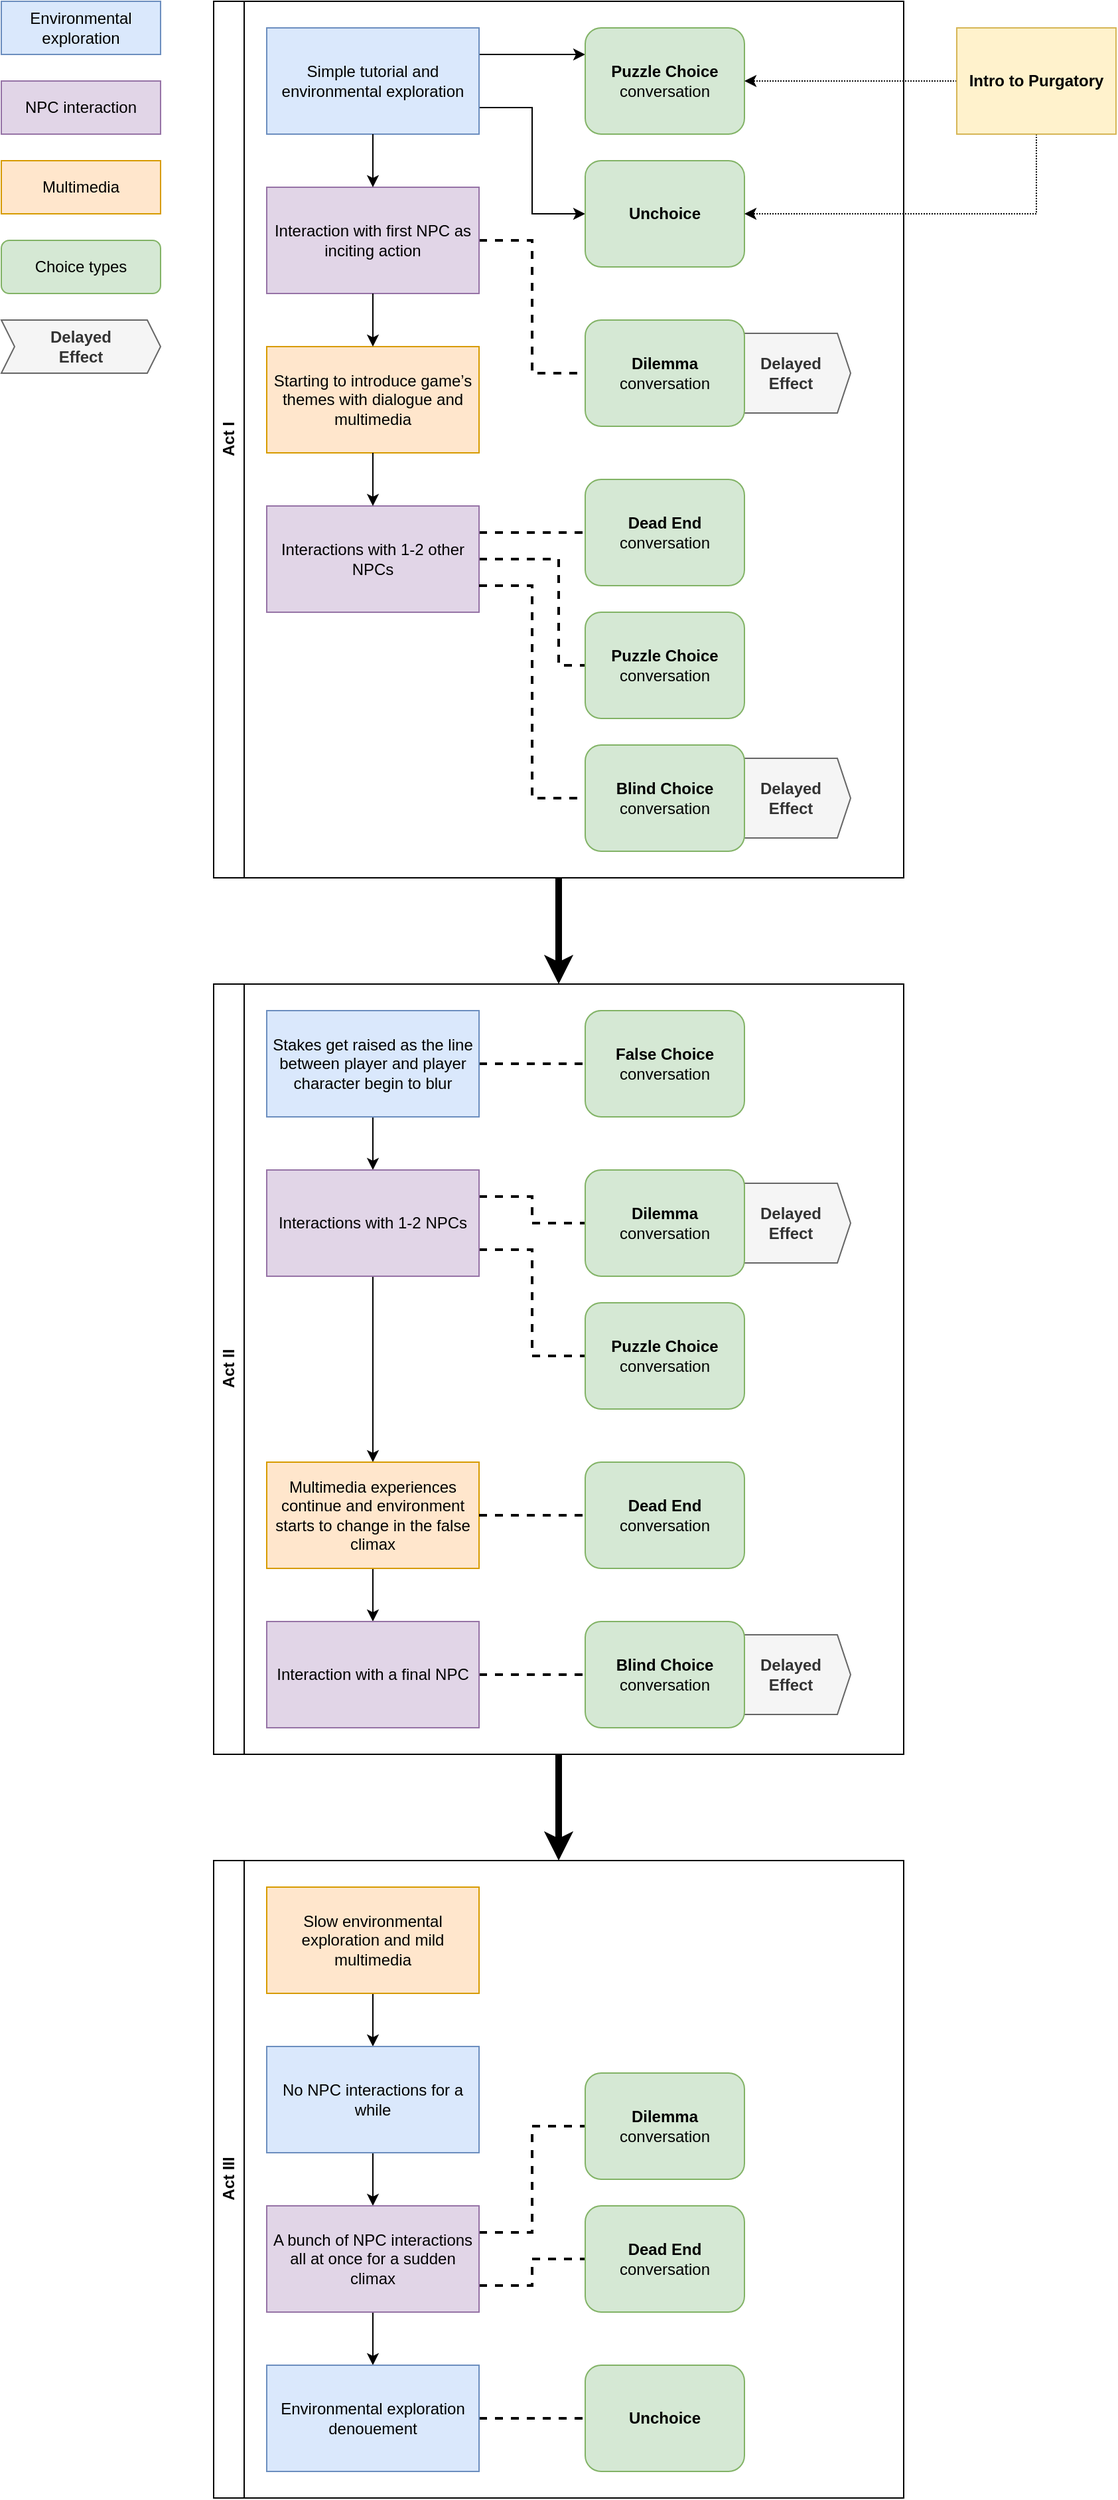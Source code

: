 <mxfile version="20.8.16" type="device"><diagram name="Page-1" id="20LSyL6QQ4ME8NNosVJb"><mxGraphModel dx="1050" dy="787" grid="1" gridSize="10" guides="1" tooltips="1" connect="1" arrows="1" fold="1" page="1" pageScale="1" pageWidth="850" pageHeight="1100" math="0" shadow="0"><root><mxCell id="0"/><mxCell id="1" parent="0"/><mxCell id="ZikLL2L7RajSUhIYfOUC-8" value="Act I" style="swimlane;horizontal=0;whiteSpace=wrap;html=1;" parent="1" vertex="1"><mxGeometry x="200" y="40" width="520" height="660" as="geometry"><mxRectangle x="40" y="40" width="40" height="60" as="alternateBounds"/></mxGeometry></mxCell><mxCell id="ZikLL2L7RajSUhIYfOUC-48" value="&lt;b&gt;Delayed&lt;br&gt;Effect&lt;/b&gt;" style="shape=step;perimeter=stepPerimeter;whiteSpace=wrap;html=1;fixedSize=1;size=10;fillColor=#f5f5f5;fontColor=#333333;strokeColor=#666666;" parent="ZikLL2L7RajSUhIYfOUC-8" vertex="1"><mxGeometry x="390" y="250" width="90" height="60" as="geometry"/></mxCell><mxCell id="sIQgqS5pxMJ5EPuZXMXq-2" style="edgeStyle=orthogonalEdgeStyle;rounded=0;orthogonalLoop=1;jettySize=auto;html=1;exitX=1;exitY=0.25;exitDx=0;exitDy=0;entryX=0;entryY=0.25;entryDx=0;entryDy=0;" parent="ZikLL2L7RajSUhIYfOUC-8" source="ZikLL2L7RajSUhIYfOUC-1" target="ZikLL2L7RajSUhIYfOUC-61" edge="1"><mxGeometry relative="1" as="geometry"/></mxCell><mxCell id="sIQgqS5pxMJ5EPuZXMXq-3" style="edgeStyle=orthogonalEdgeStyle;rounded=0;orthogonalLoop=1;jettySize=auto;html=1;exitX=1;exitY=0.75;exitDx=0;exitDy=0;entryX=0;entryY=0.5;entryDx=0;entryDy=0;" parent="ZikLL2L7RajSUhIYfOUC-8" source="ZikLL2L7RajSUhIYfOUC-1" target="sIQgqS5pxMJ5EPuZXMXq-1" edge="1"><mxGeometry relative="1" as="geometry"/></mxCell><mxCell id="ZikLL2L7RajSUhIYfOUC-1" value="Simple tutorial and environmental exploration" style="rounded=0;whiteSpace=wrap;html=1;fillColor=#dae8fc;strokeColor=#6c8ebf;" parent="ZikLL2L7RajSUhIYfOUC-8" vertex="1"><mxGeometry x="40" y="20" width="160" height="80" as="geometry"/></mxCell><mxCell id="ZikLL2L7RajSUhIYfOUC-42" style="edgeStyle=orthogonalEdgeStyle;rounded=0;orthogonalLoop=1;jettySize=auto;html=1;exitX=1;exitY=0.5;exitDx=0;exitDy=0;entryX=0;entryY=0.5;entryDx=0;entryDy=0;strokeWidth=2;endArrow=none;endFill=0;dashed=1;" parent="ZikLL2L7RajSUhIYfOUC-8" source="ZikLL2L7RajSUhIYfOUC-2" target="ZikLL2L7RajSUhIYfOUC-41" edge="1"><mxGeometry relative="1" as="geometry"/></mxCell><mxCell id="ZikLL2L7RajSUhIYfOUC-2" value="Interaction with first NPC as inciting action" style="rounded=0;whiteSpace=wrap;html=1;fillColor=#e1d5e7;strokeColor=#9673a6;" parent="ZikLL2L7RajSUhIYfOUC-8" vertex="1"><mxGeometry x="40" y="140" width="160" height="80" as="geometry"/></mxCell><mxCell id="ZikLL2L7RajSUhIYfOUC-4" style="edgeStyle=orthogonalEdgeStyle;rounded=0;orthogonalLoop=1;jettySize=auto;html=1;exitX=0.5;exitY=1;exitDx=0;exitDy=0;entryX=0.5;entryY=0;entryDx=0;entryDy=0;" parent="ZikLL2L7RajSUhIYfOUC-8" source="ZikLL2L7RajSUhIYfOUC-1" target="ZikLL2L7RajSUhIYfOUC-2" edge="1"><mxGeometry relative="1" as="geometry"/></mxCell><mxCell id="ZikLL2L7RajSUhIYfOUC-3" value="Starting to introduce game’s themes with dialogue and multimedia" style="rounded=0;whiteSpace=wrap;html=1;fillColor=#ffe6cc;strokeColor=#d79b00;" parent="ZikLL2L7RajSUhIYfOUC-8" vertex="1"><mxGeometry x="40" y="260" width="160" height="80" as="geometry"/></mxCell><mxCell id="ZikLL2L7RajSUhIYfOUC-5" style="edgeStyle=orthogonalEdgeStyle;rounded=0;orthogonalLoop=1;jettySize=auto;html=1;exitX=0.5;exitY=1;exitDx=0;exitDy=0;entryX=0.5;entryY=0;entryDx=0;entryDy=0;" parent="ZikLL2L7RajSUhIYfOUC-8" source="ZikLL2L7RajSUhIYfOUC-2" target="ZikLL2L7RajSUhIYfOUC-3" edge="1"><mxGeometry relative="1" as="geometry"/></mxCell><mxCell id="ZikLL2L7RajSUhIYfOUC-38" style="edgeStyle=orthogonalEdgeStyle;rounded=0;orthogonalLoop=1;jettySize=auto;html=1;exitX=1;exitY=0.25;exitDx=0;exitDy=0;entryX=0;entryY=0.5;entryDx=0;entryDy=0;strokeWidth=2;endArrow=none;endFill=0;dashed=1;" parent="ZikLL2L7RajSUhIYfOUC-8" source="ZikLL2L7RajSUhIYfOUC-6" target="ZikLL2L7RajSUhIYfOUC-36" edge="1"><mxGeometry relative="1" as="geometry"/></mxCell><mxCell id="ZikLL2L7RajSUhIYfOUC-57" style="edgeStyle=orthogonalEdgeStyle;rounded=0;orthogonalLoop=1;jettySize=auto;html=1;exitX=1;exitY=0.5;exitDx=0;exitDy=0;entryX=0;entryY=0.5;entryDx=0;entryDy=0;strokeWidth=2;endArrow=none;endFill=0;dashed=1;" parent="ZikLL2L7RajSUhIYfOUC-8" source="ZikLL2L7RajSUhIYfOUC-6" target="ZikLL2L7RajSUhIYfOUC-56" edge="1"><mxGeometry relative="1" as="geometry"><Array as="points"><mxPoint x="260" y="420"/><mxPoint x="260" y="500"/></Array></mxGeometry></mxCell><mxCell id="ZikLL2L7RajSUhIYfOUC-6" value="Interactions with 1-2 other NPCs" style="rounded=0;whiteSpace=wrap;html=1;fillColor=#e1d5e7;strokeColor=#9673a6;" parent="ZikLL2L7RajSUhIYfOUC-8" vertex="1"><mxGeometry x="40" y="380" width="160" height="80" as="geometry"/></mxCell><mxCell id="ZikLL2L7RajSUhIYfOUC-7" style="edgeStyle=orthogonalEdgeStyle;rounded=0;orthogonalLoop=1;jettySize=auto;html=1;exitX=0.5;exitY=1;exitDx=0;exitDy=0;entryX=0.5;entryY=0;entryDx=0;entryDy=0;" parent="ZikLL2L7RajSUhIYfOUC-8" source="ZikLL2L7RajSUhIYfOUC-3" target="ZikLL2L7RajSUhIYfOUC-6" edge="1"><mxGeometry relative="1" as="geometry"/></mxCell><mxCell id="ZikLL2L7RajSUhIYfOUC-36" value="&lt;b&gt;Dead End&lt;br&gt;&lt;/b&gt;conversation" style="rounded=1;whiteSpace=wrap;html=1;fillColor=#d5e8d4;strokeColor=#82b366;" parent="ZikLL2L7RajSUhIYfOUC-8" vertex="1"><mxGeometry x="280" y="360" width="120" height="80" as="geometry"/></mxCell><mxCell id="ZikLL2L7RajSUhIYfOUC-41" value="&lt;b&gt;Dilemma&lt;br&gt;&lt;/b&gt;conversation" style="rounded=1;whiteSpace=wrap;html=1;fillColor=#d5e8d4;strokeColor=#82b366;" parent="ZikLL2L7RajSUhIYfOUC-8" vertex="1"><mxGeometry x="280" y="240" width="120" height="80" as="geometry"/></mxCell><mxCell id="ZikLL2L7RajSUhIYfOUC-50" value="&lt;b&gt;Delayed&lt;br&gt;Effect&lt;/b&gt;" style="shape=step;perimeter=stepPerimeter;whiteSpace=wrap;html=1;fixedSize=1;size=10;fillColor=#f5f5f5;fontColor=#333333;strokeColor=#666666;" parent="ZikLL2L7RajSUhIYfOUC-8" vertex="1"><mxGeometry x="390" y="570" width="90" height="60" as="geometry"/></mxCell><mxCell id="ZikLL2L7RajSUhIYfOUC-27" value="&lt;b&gt;Blind Choice&lt;br&gt;&lt;/b&gt;conversation" style="rounded=1;whiteSpace=wrap;html=1;fillColor=#d5e8d4;strokeColor=#82b366;" parent="ZikLL2L7RajSUhIYfOUC-8" vertex="1"><mxGeometry x="280" y="560" width="120" height="80" as="geometry"/></mxCell><mxCell id="ZikLL2L7RajSUhIYfOUC-37" style="edgeStyle=orthogonalEdgeStyle;rounded=0;orthogonalLoop=1;jettySize=auto;html=1;exitX=1;exitY=0.75;exitDx=0;exitDy=0;entryX=0;entryY=0.5;entryDx=0;entryDy=0;strokeWidth=2;endArrow=none;endFill=0;dashed=1;" parent="ZikLL2L7RajSUhIYfOUC-8" source="ZikLL2L7RajSUhIYfOUC-6" target="ZikLL2L7RajSUhIYfOUC-27" edge="1"><mxGeometry relative="1" as="geometry"/></mxCell><mxCell id="ZikLL2L7RajSUhIYfOUC-56" value="&lt;b&gt;Puzzle Choice&lt;br&gt;&lt;/b&gt;conversation" style="rounded=1;whiteSpace=wrap;html=1;fillColor=#d5e8d4;strokeColor=#82b366;" parent="ZikLL2L7RajSUhIYfOUC-8" vertex="1"><mxGeometry x="280" y="460" width="120" height="80" as="geometry"/></mxCell><mxCell id="ZikLL2L7RajSUhIYfOUC-61" value="&lt;b style=&quot;border-color: var(--border-color);&quot;&gt;Puzzle Choice&lt;/b&gt;&lt;br style=&quot;border-color: var(--border-color);&quot;&gt;conversation" style="rounded=1;whiteSpace=wrap;html=1;fillColor=#d5e8d4;strokeColor=#82b366;" parent="ZikLL2L7RajSUhIYfOUC-8" vertex="1"><mxGeometry x="280" y="20" width="120" height="80" as="geometry"/></mxCell><mxCell id="sIQgqS5pxMJ5EPuZXMXq-1" value="&lt;b&gt;Unchoice&lt;/b&gt;" style="rounded=1;whiteSpace=wrap;html=1;fillColor=#d5e8d4;strokeColor=#82b366;" parent="ZikLL2L7RajSUhIYfOUC-8" vertex="1"><mxGeometry x="280" y="120" width="120" height="80" as="geometry"/></mxCell><mxCell id="ZikLL2L7RajSUhIYfOUC-25" style="edgeStyle=orthogonalEdgeStyle;rounded=0;orthogonalLoop=1;jettySize=auto;html=1;exitX=0.5;exitY=1;exitDx=0;exitDy=0;entryX=0.5;entryY=0;entryDx=0;entryDy=0;strokeWidth=5;" parent="1" source="ZikLL2L7RajSUhIYfOUC-8" target="ZikLL2L7RajSUhIYfOUC-9" edge="1"><mxGeometry relative="1" as="geometry"/></mxCell><mxCell id="ZikLL2L7RajSUhIYfOUC-26" style="edgeStyle=orthogonalEdgeStyle;rounded=0;orthogonalLoop=1;jettySize=auto;html=1;exitX=0.5;exitY=1;exitDx=0;exitDy=0;entryX=0.5;entryY=0;entryDx=0;entryDy=0;strokeWidth=5;" parent="1" source="ZikLL2L7RajSUhIYfOUC-9" target="ZikLL2L7RajSUhIYfOUC-17" edge="1"><mxGeometry relative="1" as="geometry"/></mxCell><mxCell id="ZikLL2L7RajSUhIYfOUC-9" value="Act II" style="swimlane;horizontal=0;whiteSpace=wrap;html=1;" parent="1" vertex="1"><mxGeometry x="200" y="780" width="520" height="580" as="geometry"><mxRectangle x="40" y="700" width="40" height="60" as="alternateBounds"/></mxGeometry></mxCell><mxCell id="ZikLL2L7RajSUhIYfOUC-54" value="&lt;b&gt;Delayed&lt;br&gt;Effect&lt;/b&gt;" style="shape=step;perimeter=stepPerimeter;whiteSpace=wrap;html=1;fixedSize=1;size=10;fillColor=#f5f5f5;fontColor=#333333;strokeColor=#666666;" parent="ZikLL2L7RajSUhIYfOUC-9" vertex="1"><mxGeometry x="390" y="490" width="90" height="60" as="geometry"/></mxCell><mxCell id="ZikLL2L7RajSUhIYfOUC-14" style="edgeStyle=orthogonalEdgeStyle;rounded=0;orthogonalLoop=1;jettySize=auto;html=1;exitX=0.5;exitY=1;exitDx=0;exitDy=0;" parent="ZikLL2L7RajSUhIYfOUC-9" source="ZikLL2L7RajSUhIYfOUC-10" target="ZikLL2L7RajSUhIYfOUC-11" edge="1"><mxGeometry relative="1" as="geometry"/></mxCell><mxCell id="ZikLL2L7RajSUhIYfOUC-35" style="edgeStyle=orthogonalEdgeStyle;rounded=0;orthogonalLoop=1;jettySize=auto;html=1;exitX=1;exitY=0.5;exitDx=0;exitDy=0;entryX=0;entryY=0.5;entryDx=0;entryDy=0;strokeWidth=2;endArrow=none;endFill=0;dashed=1;" parent="ZikLL2L7RajSUhIYfOUC-9" source="ZikLL2L7RajSUhIYfOUC-10" target="ZikLL2L7RajSUhIYfOUC-34" edge="1"><mxGeometry relative="1" as="geometry"/></mxCell><mxCell id="ZikLL2L7RajSUhIYfOUC-10" value="Stakes get raised as the line between player and player character begin to blur" style="rounded=0;whiteSpace=wrap;html=1;fillColor=#dae8fc;strokeColor=#6c8ebf;" parent="ZikLL2L7RajSUhIYfOUC-9" vertex="1"><mxGeometry x="40" y="20" width="160" height="80" as="geometry"/></mxCell><mxCell id="ZikLL2L7RajSUhIYfOUC-15" style="edgeStyle=orthogonalEdgeStyle;rounded=0;orthogonalLoop=1;jettySize=auto;html=1;exitX=0.5;exitY=1;exitDx=0;exitDy=0;entryX=0.5;entryY=0;entryDx=0;entryDy=0;" parent="ZikLL2L7RajSUhIYfOUC-9" source="ZikLL2L7RajSUhIYfOUC-11" target="ZikLL2L7RajSUhIYfOUC-12" edge="1"><mxGeometry relative="1" as="geometry"/></mxCell><mxCell id="ZikLL2L7RajSUhIYfOUC-59" style="edgeStyle=orthogonalEdgeStyle;rounded=0;orthogonalLoop=1;jettySize=auto;html=1;exitX=1;exitY=0.25;exitDx=0;exitDy=0;entryX=0;entryY=0.5;entryDx=0;entryDy=0;strokeWidth=2;endArrow=none;endFill=0;dashed=1;" parent="ZikLL2L7RajSUhIYfOUC-9" source="ZikLL2L7RajSUhIYfOUC-11" target="ZikLL2L7RajSUhIYfOUC-43" edge="1"><mxGeometry relative="1" as="geometry"/></mxCell><mxCell id="ZikLL2L7RajSUhIYfOUC-60" style="edgeStyle=orthogonalEdgeStyle;rounded=0;orthogonalLoop=1;jettySize=auto;html=1;exitX=1;exitY=0.75;exitDx=0;exitDy=0;entryX=0;entryY=0.5;entryDx=0;entryDy=0;strokeWidth=2;endArrow=none;endFill=0;dashed=1;" parent="ZikLL2L7RajSUhIYfOUC-9" source="ZikLL2L7RajSUhIYfOUC-11" target="ZikLL2L7RajSUhIYfOUC-58" edge="1"><mxGeometry relative="1" as="geometry"/></mxCell><mxCell id="ZikLL2L7RajSUhIYfOUC-11" value="Interactions with 1-2 NPCs" style="rounded=0;whiteSpace=wrap;html=1;fillColor=#e1d5e7;strokeColor=#9673a6;" parent="ZikLL2L7RajSUhIYfOUC-9" vertex="1"><mxGeometry x="40" y="140" width="160" height="80" as="geometry"/></mxCell><mxCell id="ZikLL2L7RajSUhIYfOUC-16" style="edgeStyle=orthogonalEdgeStyle;rounded=0;orthogonalLoop=1;jettySize=auto;html=1;exitX=0.5;exitY=1;exitDx=0;exitDy=0;entryX=0.5;entryY=0;entryDx=0;entryDy=0;" parent="ZikLL2L7RajSUhIYfOUC-9" source="ZikLL2L7RajSUhIYfOUC-12" target="ZikLL2L7RajSUhIYfOUC-13" edge="1"><mxGeometry relative="1" as="geometry"/></mxCell><mxCell id="ZikLL2L7RajSUhIYfOUC-12" value="Multimedia experiences continue and environment starts to change in the false climax" style="rounded=0;whiteSpace=wrap;html=1;fillColor=#ffe6cc;strokeColor=#d79b00;" parent="ZikLL2L7RajSUhIYfOUC-9" vertex="1"><mxGeometry x="40" y="360" width="160" height="80" as="geometry"/></mxCell><mxCell id="ZikLL2L7RajSUhIYfOUC-40" style="edgeStyle=orthogonalEdgeStyle;rounded=0;orthogonalLoop=1;jettySize=auto;html=1;exitX=1;exitY=0.5;exitDx=0;exitDy=0;entryX=0;entryY=0.5;entryDx=0;entryDy=0;strokeWidth=2;endArrow=none;endFill=0;dashed=1;" parent="ZikLL2L7RajSUhIYfOUC-9" source="ZikLL2L7RajSUhIYfOUC-13" target="ZikLL2L7RajSUhIYfOUC-39" edge="1"><mxGeometry relative="1" as="geometry"/></mxCell><mxCell id="ZikLL2L7RajSUhIYfOUC-13" value="Interaction with a final NPC" style="rounded=0;whiteSpace=wrap;html=1;fillColor=#e1d5e7;strokeColor=#9673a6;" parent="ZikLL2L7RajSUhIYfOUC-9" vertex="1"><mxGeometry x="40" y="480" width="160" height="80" as="geometry"/></mxCell><mxCell id="ZikLL2L7RajSUhIYfOUC-34" value="&lt;b&gt;False Choice&lt;br&gt;&lt;/b&gt;conversation" style="rounded=1;whiteSpace=wrap;html=1;fillColor=#d5e8d4;strokeColor=#82b366;" parent="ZikLL2L7RajSUhIYfOUC-9" vertex="1"><mxGeometry x="280" y="20" width="120" height="80" as="geometry"/></mxCell><mxCell id="ZikLL2L7RajSUhIYfOUC-39" value="&lt;b&gt;Blind Choice&lt;br&gt;&lt;/b&gt;conversation" style="rounded=1;whiteSpace=wrap;html=1;fillColor=#d5e8d4;strokeColor=#82b366;" parent="ZikLL2L7RajSUhIYfOUC-9" vertex="1"><mxGeometry x="280" y="480" width="120" height="80" as="geometry"/></mxCell><mxCell id="ZikLL2L7RajSUhIYfOUC-53" value="&lt;b&gt;Delayed&lt;br&gt;Effect&lt;/b&gt;" style="shape=step;perimeter=stepPerimeter;whiteSpace=wrap;html=1;fixedSize=1;size=10;fillColor=#f5f5f5;fontColor=#333333;strokeColor=#666666;" parent="ZikLL2L7RajSUhIYfOUC-9" vertex="1"><mxGeometry x="390" y="150" width="90" height="60" as="geometry"/></mxCell><mxCell id="ZikLL2L7RajSUhIYfOUC-43" value="&lt;b&gt;Dilemma&lt;br&gt;&lt;/b&gt;conversation" style="rounded=1;whiteSpace=wrap;html=1;fillColor=#d5e8d4;strokeColor=#82b366;" parent="ZikLL2L7RajSUhIYfOUC-9" vertex="1"><mxGeometry x="280" y="140" width="120" height="80" as="geometry"/></mxCell><mxCell id="ZikLL2L7RajSUhIYfOUC-29" value="&lt;b&gt;Dead End&lt;br&gt;&lt;/b&gt;conversation" style="rounded=1;whiteSpace=wrap;html=1;fillColor=#d5e8d4;strokeColor=#82b366;" parent="ZikLL2L7RajSUhIYfOUC-9" vertex="1"><mxGeometry x="280" y="360" width="120" height="80" as="geometry"/></mxCell><mxCell id="ZikLL2L7RajSUhIYfOUC-31" style="edgeStyle=orthogonalEdgeStyle;rounded=0;orthogonalLoop=1;jettySize=auto;html=1;exitX=1;exitY=0.5;exitDx=0;exitDy=0;entryX=0;entryY=0.5;entryDx=0;entryDy=0;strokeWidth=2;endArrow=none;endFill=0;dashed=1;" parent="ZikLL2L7RajSUhIYfOUC-9" source="ZikLL2L7RajSUhIYfOUC-12" target="ZikLL2L7RajSUhIYfOUC-29" edge="1"><mxGeometry relative="1" as="geometry"/></mxCell><mxCell id="ZikLL2L7RajSUhIYfOUC-58" value="&lt;b&gt;Puzzle Choice&lt;br&gt;&lt;/b&gt;conversation" style="rounded=1;whiteSpace=wrap;html=1;fillColor=#d5e8d4;strokeColor=#82b366;" parent="ZikLL2L7RajSUhIYfOUC-9" vertex="1"><mxGeometry x="280" y="240" width="120" height="80" as="geometry"/></mxCell><mxCell id="ZikLL2L7RajSUhIYfOUC-17" value="Act III" style="swimlane;horizontal=0;whiteSpace=wrap;html=1;" parent="1" vertex="1"><mxGeometry x="200" y="1440" width="520" height="480" as="geometry"><mxRectangle x="40" y="1360" width="40" height="60" as="alternateBounds"/></mxGeometry></mxCell><mxCell id="ZikLL2L7RajSUhIYfOUC-22" style="edgeStyle=orthogonalEdgeStyle;rounded=0;orthogonalLoop=1;jettySize=auto;html=1;exitX=0.5;exitY=1;exitDx=0;exitDy=0;entryX=0.5;entryY=0;entryDx=0;entryDy=0;" parent="ZikLL2L7RajSUhIYfOUC-17" source="ZikLL2L7RajSUhIYfOUC-18" target="ZikLL2L7RajSUhIYfOUC-19" edge="1"><mxGeometry relative="1" as="geometry"/></mxCell><mxCell id="ZikLL2L7RajSUhIYfOUC-18" value="Slow environmental exploration and mild multimedia" style="rounded=0;whiteSpace=wrap;html=1;fillColor=#ffe6cc;strokeColor=#d79b00;" parent="ZikLL2L7RajSUhIYfOUC-17" vertex="1"><mxGeometry x="40" y="20" width="160" height="80" as="geometry"/></mxCell><mxCell id="ZikLL2L7RajSUhIYfOUC-23" style="edgeStyle=orthogonalEdgeStyle;rounded=0;orthogonalLoop=1;jettySize=auto;html=1;exitX=0.5;exitY=1;exitDx=0;exitDy=0;entryX=0.5;entryY=0;entryDx=0;entryDy=0;" parent="ZikLL2L7RajSUhIYfOUC-17" source="ZikLL2L7RajSUhIYfOUC-19" target="ZikLL2L7RajSUhIYfOUC-20" edge="1"><mxGeometry relative="1" as="geometry"/></mxCell><mxCell id="ZikLL2L7RajSUhIYfOUC-19" value="No NPC interactions for a while" style="rounded=0;whiteSpace=wrap;html=1;fillColor=#dae8fc;strokeColor=#6c8ebf;" parent="ZikLL2L7RajSUhIYfOUC-17" vertex="1"><mxGeometry x="40" y="140" width="160" height="80" as="geometry"/></mxCell><mxCell id="ZikLL2L7RajSUhIYfOUC-24" style="edgeStyle=orthogonalEdgeStyle;rounded=0;orthogonalLoop=1;jettySize=auto;html=1;exitX=0.5;exitY=1;exitDx=0;exitDy=0;entryX=0.5;entryY=0;entryDx=0;entryDy=0;" parent="ZikLL2L7RajSUhIYfOUC-17" source="ZikLL2L7RajSUhIYfOUC-20" target="ZikLL2L7RajSUhIYfOUC-21" edge="1"><mxGeometry relative="1" as="geometry"/></mxCell><mxCell id="ZikLL2L7RajSUhIYfOUC-46" style="edgeStyle=orthogonalEdgeStyle;rounded=0;orthogonalLoop=1;jettySize=auto;html=1;exitX=1;exitY=0.25;exitDx=0;exitDy=0;entryX=0;entryY=0.5;entryDx=0;entryDy=0;strokeWidth=2;endArrow=none;endFill=0;dashed=1;" parent="ZikLL2L7RajSUhIYfOUC-17" source="ZikLL2L7RajSUhIYfOUC-20" target="ZikLL2L7RajSUhIYfOUC-45" edge="1"><mxGeometry relative="1" as="geometry"/></mxCell><mxCell id="ZikLL2L7RajSUhIYfOUC-47" style="edgeStyle=orthogonalEdgeStyle;rounded=0;orthogonalLoop=1;jettySize=auto;html=1;exitX=1;exitY=0.75;exitDx=0;exitDy=0;entryX=0;entryY=0.5;entryDx=0;entryDy=0;strokeWidth=2;endArrow=none;endFill=0;dashed=1;" parent="ZikLL2L7RajSUhIYfOUC-17" source="ZikLL2L7RajSUhIYfOUC-20" target="ZikLL2L7RajSUhIYfOUC-32" edge="1"><mxGeometry relative="1" as="geometry"/></mxCell><mxCell id="ZikLL2L7RajSUhIYfOUC-20" value="A bunch of NPC interactions all at once for a sudden climax" style="rounded=0;whiteSpace=wrap;html=1;fillColor=#e1d5e7;strokeColor=#9673a6;" parent="ZikLL2L7RajSUhIYfOUC-17" vertex="1"><mxGeometry x="40" y="260" width="160" height="80" as="geometry"/></mxCell><mxCell id="ZikLL2L7RajSUhIYfOUC-64" style="edgeStyle=orthogonalEdgeStyle;rounded=0;orthogonalLoop=1;jettySize=auto;html=1;exitX=1;exitY=0.5;exitDx=0;exitDy=0;entryX=0;entryY=0.5;entryDx=0;entryDy=0;strokeWidth=2;endArrow=none;endFill=0;dashed=1;" parent="ZikLL2L7RajSUhIYfOUC-17" source="ZikLL2L7RajSUhIYfOUC-21" target="ZikLL2L7RajSUhIYfOUC-63" edge="1"><mxGeometry relative="1" as="geometry"/></mxCell><mxCell id="ZikLL2L7RajSUhIYfOUC-21" value="Environmental exploration denouement" style="rounded=0;whiteSpace=wrap;html=1;fillColor=#dae8fc;strokeColor=#6c8ebf;" parent="ZikLL2L7RajSUhIYfOUC-17" vertex="1"><mxGeometry x="40" y="380" width="160" height="80" as="geometry"/></mxCell><mxCell id="ZikLL2L7RajSUhIYfOUC-45" value="&lt;b&gt;Dilemma&lt;br&gt;&lt;/b&gt;conversation" style="rounded=1;whiteSpace=wrap;html=1;fillColor=#d5e8d4;strokeColor=#82b366;" parent="ZikLL2L7RajSUhIYfOUC-17" vertex="1"><mxGeometry x="280" y="160" width="120" height="80" as="geometry"/></mxCell><mxCell id="ZikLL2L7RajSUhIYfOUC-32" value="&lt;b&gt;Dead End&lt;br&gt;&lt;/b&gt;conversation" style="rounded=1;whiteSpace=wrap;html=1;fillColor=#d5e8d4;strokeColor=#82b366;" parent="ZikLL2L7RajSUhIYfOUC-17" vertex="1"><mxGeometry x="280" y="260" width="120" height="80" as="geometry"/></mxCell><mxCell id="ZikLL2L7RajSUhIYfOUC-63" value="&lt;b&gt;Unchoice&lt;/b&gt;" style="rounded=1;whiteSpace=wrap;html=1;fillColor=#d5e8d4;strokeColor=#82b366;" parent="ZikLL2L7RajSUhIYfOUC-17" vertex="1"><mxGeometry x="280" y="380" width="120" height="80" as="geometry"/></mxCell><mxCell id="ZikLL2L7RajSUhIYfOUC-65" value="Environmental exploration" style="rounded=0;whiteSpace=wrap;html=1;fillColor=#dae8fc;strokeColor=#6c8ebf;" parent="1" vertex="1"><mxGeometry x="40" y="40" width="120" height="40" as="geometry"/></mxCell><mxCell id="ZikLL2L7RajSUhIYfOUC-66" value="NPC interaction" style="rounded=0;whiteSpace=wrap;html=1;fillColor=#e1d5e7;strokeColor=#9673a6;" parent="1" vertex="1"><mxGeometry x="40" y="100" width="120" height="40" as="geometry"/></mxCell><mxCell id="ZikLL2L7RajSUhIYfOUC-67" value="Multimedia" style="rounded=0;whiteSpace=wrap;html=1;fillColor=#ffe6cc;strokeColor=#d79b00;" parent="1" vertex="1"><mxGeometry x="40" y="160" width="120" height="40" as="geometry"/></mxCell><mxCell id="ZikLL2L7RajSUhIYfOUC-68" value="Choice types" style="rounded=1;whiteSpace=wrap;html=1;fillColor=#d5e8d4;strokeColor=#82b366;" parent="1" vertex="1"><mxGeometry x="40" y="220" width="120" height="40" as="geometry"/></mxCell><mxCell id="ZikLL2L7RajSUhIYfOUC-69" value="&lt;b&gt;Delayed&lt;br&gt;Effect&lt;/b&gt;" style="shape=step;perimeter=stepPerimeter;whiteSpace=wrap;html=1;fixedSize=1;size=10;fillColor=#f5f5f5;fontColor=#333333;strokeColor=#666666;" parent="1" vertex="1"><mxGeometry x="40" y="280" width="120" height="40" as="geometry"/></mxCell><mxCell id="1lJCk12QQd_xqBQTzLWj-2" style="edgeStyle=orthogonalEdgeStyle;rounded=0;orthogonalLoop=1;jettySize=auto;html=1;exitX=0;exitY=0.5;exitDx=0;exitDy=0;entryX=1;entryY=0.5;entryDx=0;entryDy=0;dashed=1;dashPattern=1 1;" edge="1" parent="1" source="1lJCk12QQd_xqBQTzLWj-1" target="ZikLL2L7RajSUhIYfOUC-61"><mxGeometry relative="1" as="geometry"/></mxCell><mxCell id="1lJCk12QQd_xqBQTzLWj-3" style="edgeStyle=orthogonalEdgeStyle;rounded=0;orthogonalLoop=1;jettySize=auto;html=1;exitX=0.5;exitY=1;exitDx=0;exitDy=0;entryX=1;entryY=0.5;entryDx=0;entryDy=0;dashed=1;dashPattern=1 1;" edge="1" parent="1" source="1lJCk12QQd_xqBQTzLWj-1" target="sIQgqS5pxMJ5EPuZXMXq-1"><mxGeometry relative="1" as="geometry"/></mxCell><mxCell id="1lJCk12QQd_xqBQTzLWj-1" value="&lt;b&gt;Intro to Purgatory&lt;/b&gt;" style="rounded=0;whiteSpace=wrap;html=1;fillColor=#fff2cc;strokeColor=#d6b656;" vertex="1" parent="1"><mxGeometry x="760" y="60" width="120" height="80" as="geometry"/></mxCell></root></mxGraphModel></diagram></mxfile>